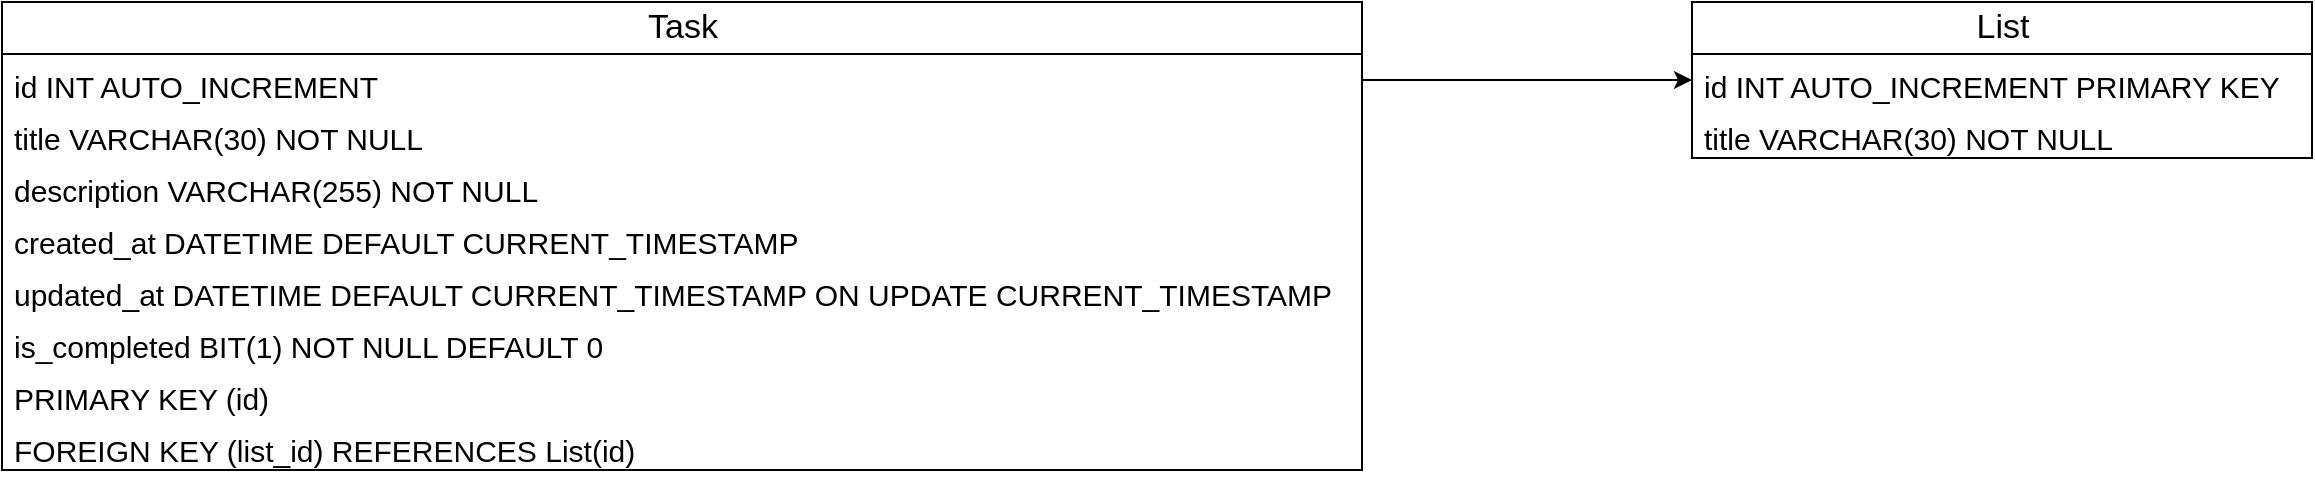 <mxfile>
    <diagram id="56Eo2MgxIC4ufp5S9k8F" name="Page-1">
        <mxGraphModel dx="2341" dy="610" grid="1" gridSize="10" guides="1" tooltips="1" connect="1" arrows="1" fold="1" page="1" pageScale="1" pageWidth="850" pageHeight="1100" math="0" shadow="0">
            <root>
                <mxCell id="0"/>
                <mxCell id="1" parent="0"/>
                <mxCell id="54" value="Task" style="swimlane;fontStyle=0;childLayout=stackLayout;horizontal=1;startSize=26;fillColor=none;horizontalStack=0;resizeParent=1;resizeParentMax=0;resizeLast=0;collapsible=1;marginBottom=0;html=1;strokeColor=default;fontSize=17;" parent="1" vertex="1">
                    <mxGeometry x="-760" y="280" width="680" height="234" as="geometry"/>
                </mxCell>
                <mxCell id="55" value="&lt;font style=&quot;font-size: 15px;&quot;&gt;id INT AUTO_INCREMENT&lt;/font&gt;" style="text;strokeColor=none;fillColor=none;align=left;verticalAlign=top;spacingLeft=4;spacingRight=4;overflow=hidden;rotatable=0;points=[[0,0.5],[1,0.5]];portConstraint=eastwest;whiteSpace=wrap;html=1;fontSize=17;" parent="54" vertex="1">
                    <mxGeometry y="26" width="680" height="26" as="geometry"/>
                </mxCell>
                <mxCell id="62" value="&lt;font style=&quot;font-size: 15px;&quot;&gt;title VARCHAR(30) NOT NULL&lt;/font&gt;" style="text;strokeColor=none;fillColor=none;align=left;verticalAlign=top;spacingLeft=4;spacingRight=4;overflow=hidden;rotatable=0;points=[[0,0.5],[1,0.5]];portConstraint=eastwest;whiteSpace=wrap;html=1;fontSize=17;" parent="54" vertex="1">
                    <mxGeometry y="52" width="680" height="26" as="geometry"/>
                </mxCell>
                <mxCell id="56" value="&lt;font style=&quot;font-size: 15px;&quot;&gt;description VARCHAR(255) NOT NULL&lt;/font&gt;" style="text;strokeColor=none;fillColor=none;align=left;verticalAlign=top;spacingLeft=4;spacingRight=4;overflow=hidden;rotatable=0;points=[[0,0.5],[1,0.5]];portConstraint=eastwest;whiteSpace=wrap;html=1;fontSize=17;" parent="54" vertex="1">
                    <mxGeometry y="78" width="680" height="26" as="geometry"/>
                </mxCell>
                <mxCell id="57" value="&lt;font style=&quot;font-size: 15px;&quot;&gt;created_at DATETIME DEFAULT CURRENT_TIMESTAMP&lt;/font&gt;" style="text;strokeColor=none;fillColor=none;align=left;verticalAlign=top;spacingLeft=4;spacingRight=4;overflow=hidden;rotatable=0;points=[[0,0.5],[1,0.5]];portConstraint=eastwest;whiteSpace=wrap;html=1;fontSize=17;" parent="54" vertex="1">
                    <mxGeometry y="104" width="680" height="26" as="geometry"/>
                </mxCell>
                <mxCell id="75" value="&lt;font style=&quot;font-size: 15px;&quot;&gt;updated_at DATETIME DEFAULT CURRENT_TIMESTAMP ON UPDATE CURRENT_TIMESTAMP&lt;/font&gt;" style="text;strokeColor=none;fillColor=none;align=left;verticalAlign=top;spacingLeft=4;spacingRight=4;overflow=hidden;rotatable=0;points=[[0,0.5],[1,0.5]];portConstraint=eastwest;whiteSpace=wrap;html=1;fontSize=17;" parent="54" vertex="1">
                    <mxGeometry y="130" width="680" height="26" as="geometry"/>
                </mxCell>
                <mxCell id="71" value="&lt;font style=&quot;font-size: 15px;&quot;&gt;is_completed BIT(1) NOT NULL DEFAULT 0&lt;/font&gt;" style="text;strokeColor=none;fillColor=none;align=left;verticalAlign=top;spacingLeft=4;spacingRight=4;overflow=hidden;rotatable=0;points=[[0,0.5],[1,0.5]];portConstraint=eastwest;whiteSpace=wrap;html=1;fontSize=17;" parent="54" vertex="1">
                    <mxGeometry y="156" width="680" height="26" as="geometry"/>
                </mxCell>
                <mxCell id="87" value="&lt;font style=&quot;font-size: 15px;&quot;&gt;PRIMARY KEY (id)&lt;/font&gt;" style="text;strokeColor=none;fillColor=none;align=left;verticalAlign=top;spacingLeft=4;spacingRight=4;overflow=hidden;rotatable=0;points=[[0,0.5],[1,0.5]];portConstraint=eastwest;whiteSpace=wrap;html=1;fontSize=17;" vertex="1" parent="54">
                    <mxGeometry y="182" width="680" height="26" as="geometry"/>
                </mxCell>
                <mxCell id="77" value="&lt;font style=&quot;font-size: 15px;&quot;&gt;FOREIGN KEY (list_id) REFERENCES List(id)&lt;/font&gt;" style="text;strokeColor=none;fillColor=none;align=left;verticalAlign=top;spacingLeft=4;spacingRight=4;overflow=hidden;rotatable=0;points=[[0,0.5],[1,0.5]];portConstraint=eastwest;whiteSpace=wrap;html=1;fontSize=17;" parent="54" vertex="1">
                    <mxGeometry y="208" width="680" height="26" as="geometry"/>
                </mxCell>
                <mxCell id="58" value="List" style="swimlane;fontStyle=0;childLayout=stackLayout;horizontal=1;startSize=26;fillColor=none;horizontalStack=0;resizeParent=1;resizeParentMax=0;resizeLast=0;collapsible=1;marginBottom=0;html=1;strokeColor=default;fontSize=17;" parent="1" vertex="1">
                    <mxGeometry x="85" y="280" width="310" height="78" as="geometry"/>
                </mxCell>
                <mxCell id="59" value="&lt;font style=&quot;font-size: 15px;&quot;&gt;id INT AUTO_INCREMENT PRIMARY KEY&lt;/font&gt;" style="text;strokeColor=none;fillColor=none;align=left;verticalAlign=top;spacingLeft=4;spacingRight=4;overflow=hidden;rotatable=0;points=[[0,0.5],[1,0.5]];portConstraint=eastwest;whiteSpace=wrap;html=1;fontSize=17;" parent="58" vertex="1">
                    <mxGeometry y="26" width="310" height="26" as="geometry"/>
                </mxCell>
                <mxCell id="60" value="&lt;font style=&quot;font-size: 15px;&quot;&gt;title VARCHAR(30) NOT NULL&lt;/font&gt;" style="text;strokeColor=none;fillColor=none;align=left;verticalAlign=top;spacingLeft=4;spacingRight=4;overflow=hidden;rotatable=0;points=[[0,0.5],[1,0.5]];portConstraint=eastwest;whiteSpace=wrap;html=1;fontSize=17;" parent="58" vertex="1">
                    <mxGeometry y="52" width="310" height="26" as="geometry"/>
                </mxCell>
                <mxCell id="84" style="edgeStyle=none;html=1;exitX=1;exitY=0.5;exitDx=0;exitDy=0;entryX=0;entryY=0.5;entryDx=0;entryDy=0;" parent="1" source="55" target="59" edge="1">
                    <mxGeometry relative="1" as="geometry">
                        <mxPoint x="80" y="371" as="targetPoint"/>
                    </mxGeometry>
                </mxCell>
            </root>
        </mxGraphModel>
    </diagram>
</mxfile>